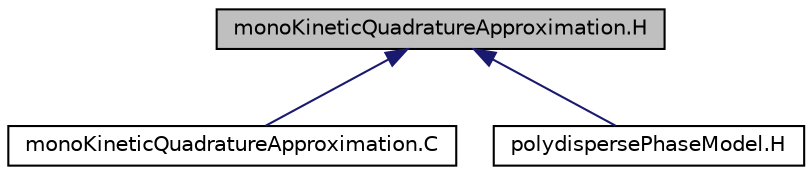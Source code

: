 digraph "monoKineticQuadratureApproximation.H"
{
  bgcolor="transparent";
  edge [fontname="Helvetica",fontsize="10",labelfontname="Helvetica",labelfontsize="10"];
  node [fontname="Helvetica",fontsize="10",shape=record];
  Node38 [label="monoKineticQuadratureApproximation.H",height=0.2,width=0.4,color="black", fillcolor="grey75", style="filled", fontcolor="black"];
  Node38 -> Node39 [dir="back",color="midnightblue",fontsize="10",style="solid",fontname="Helvetica"];
  Node39 [label="monoKineticQuadratureApproximation.C",height=0.2,width=0.4,color="black",URL="$a00644.html"];
  Node38 -> Node40 [dir="back",color="midnightblue",fontsize="10",style="solid",fontname="Helvetica"];
  Node40 [label="polydispersePhaseModel.H",height=0.2,width=0.4,color="black",URL="$a01640.html"];
}
